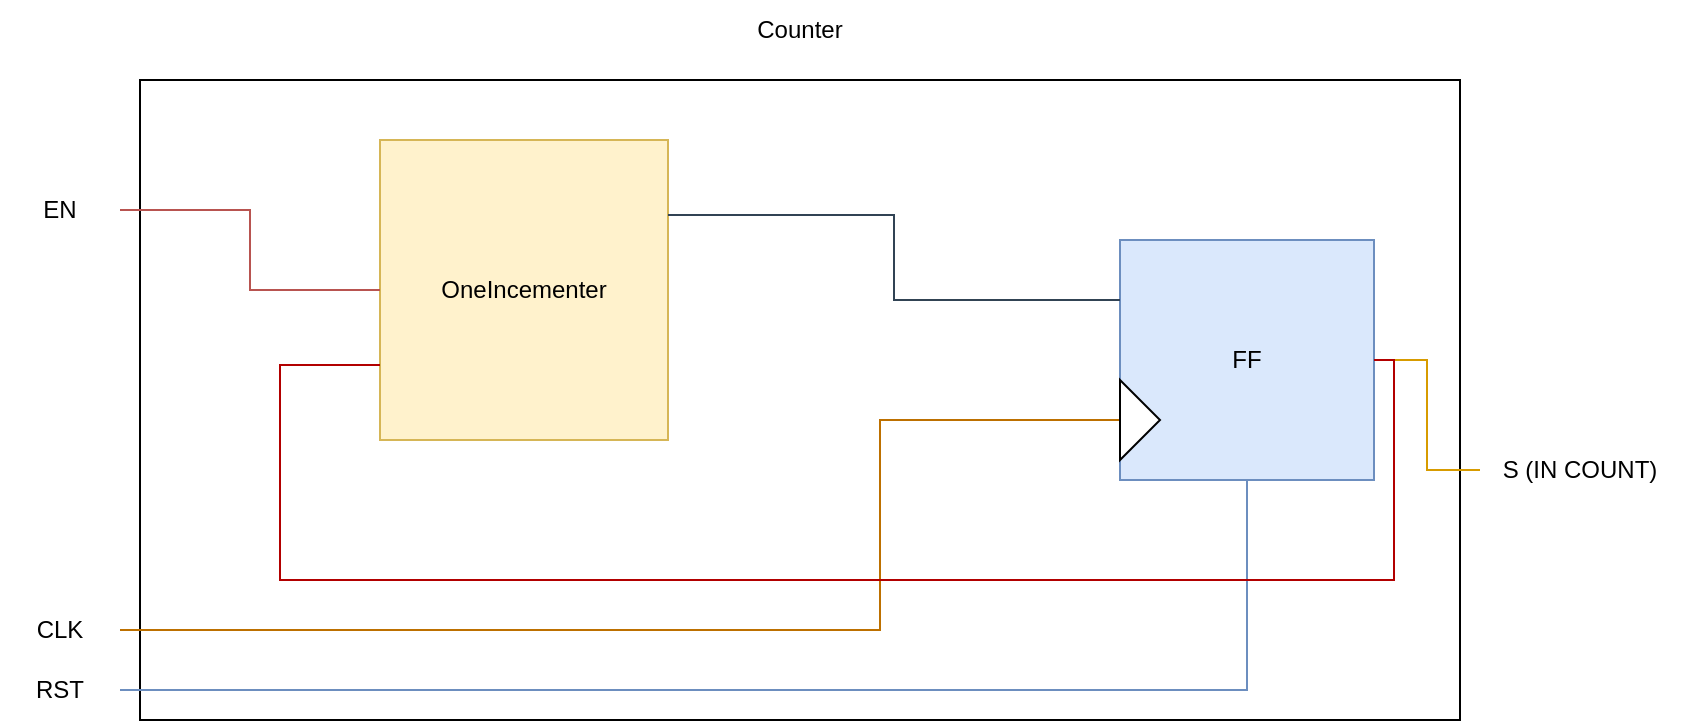 <mxfile version="20.2.8" type="device"><diagram id="tCd5gT9CDfOTfyRZsBNz" name="Pagina-1"><mxGraphModel dx="1038" dy="547" grid="1" gridSize="10" guides="1" tooltips="1" connect="1" arrows="1" fold="1" page="1" pageScale="1" pageWidth="827" pageHeight="1169" math="0" shadow="0"><root><mxCell id="0"/><mxCell id="1" parent="0"/><mxCell id="azvS7CQEPHXq-fDghEc9-1" value="" style="rounded=0;whiteSpace=wrap;html=1;" parent="1" vertex="1"><mxGeometry x="210" y="100" width="660" height="320" as="geometry"/></mxCell><mxCell id="azvS7CQEPHXq-fDghEc9-2" value="OneIncementer" style="rounded=0;whiteSpace=wrap;html=1;fillColor=#fff2cc;strokeColor=#d6b656;" parent="1" vertex="1"><mxGeometry x="330" y="130" width="144" height="150" as="geometry"/></mxCell><mxCell id="azvS7CQEPHXq-fDghEc9-3" value="FF" style="rounded=0;whiteSpace=wrap;html=1;fillColor=#dae8fc;strokeColor=#6c8ebf;" parent="1" vertex="1"><mxGeometry x="700" y="180" width="127" height="120" as="geometry"/></mxCell><mxCell id="azvS7CQEPHXq-fDghEc9-4" value="EN" style="text;html=1;strokeColor=none;fillColor=none;align=center;verticalAlign=middle;whiteSpace=wrap;rounded=0;" parent="1" vertex="1"><mxGeometry x="140" y="150" width="60" height="30" as="geometry"/></mxCell><mxCell id="azvS7CQEPHXq-fDghEc9-5" value="RST" style="text;html=1;strokeColor=none;fillColor=none;align=center;verticalAlign=middle;whiteSpace=wrap;rounded=0;" parent="1" vertex="1"><mxGeometry x="140" y="390" width="60" height="30" as="geometry"/></mxCell><mxCell id="azvS7CQEPHXq-fDghEc9-6" value="CLK" style="text;html=1;strokeColor=none;fillColor=none;align=center;verticalAlign=middle;whiteSpace=wrap;rounded=0;" parent="1" vertex="1"><mxGeometry x="140" y="360" width="60" height="30" as="geometry"/></mxCell><mxCell id="azvS7CQEPHXq-fDghEc9-7" value="" style="endArrow=none;html=1;rounded=0;edgeStyle=orthogonalEdgeStyle;exitX=1;exitY=0.5;exitDx=0;exitDy=0;entryX=0;entryY=0.75;entryDx=0;entryDy=0;fillColor=#f0a30a;strokeColor=#BD7000;" parent="1" source="azvS7CQEPHXq-fDghEc9-6" target="azvS7CQEPHXq-fDghEc9-3" edge="1"><mxGeometry width="50" height="50" relative="1" as="geometry"><mxPoint x="580" y="300" as="sourcePoint"/><mxPoint x="630" y="250" as="targetPoint"/><Array as="points"><mxPoint x="580" y="375"/><mxPoint x="580" y="270"/></Array></mxGeometry></mxCell><mxCell id="azvS7CQEPHXq-fDghEc9-8" value="" style="triangle;whiteSpace=wrap;html=1;" parent="1" vertex="1"><mxGeometry x="700" y="250" width="20" height="40" as="geometry"/></mxCell><mxCell id="azvS7CQEPHXq-fDghEc9-9" value="" style="endArrow=none;html=1;rounded=0;edgeStyle=orthogonalEdgeStyle;exitX=1;exitY=0.5;exitDx=0;exitDy=0;entryX=0.5;entryY=1;entryDx=0;entryDy=0;fillColor=#dae8fc;strokeColor=#6c8ebf;" parent="1" source="azvS7CQEPHXq-fDghEc9-5" target="azvS7CQEPHXq-fDghEc9-3" edge="1"><mxGeometry width="50" height="50" relative="1" as="geometry"><mxPoint x="580" y="300" as="sourcePoint"/><mxPoint x="630" y="250" as="targetPoint"/></mxGeometry></mxCell><mxCell id="azvS7CQEPHXq-fDghEc9-10" value="" style="endArrow=none;html=1;rounded=0;edgeStyle=orthogonalEdgeStyle;exitX=1;exitY=0.25;exitDx=0;exitDy=0;entryX=0;entryY=0.25;entryDx=0;entryDy=0;fillColor=#647687;strokeColor=#314354;" parent="1" source="azvS7CQEPHXq-fDghEc9-2" target="azvS7CQEPHXq-fDghEc9-3" edge="1"><mxGeometry width="50" height="50" relative="1" as="geometry"><mxPoint x="580" y="300" as="sourcePoint"/><mxPoint x="630" y="250" as="targetPoint"/></mxGeometry></mxCell><mxCell id="azvS7CQEPHXq-fDghEc9-11" value="" style="endArrow=none;html=1;rounded=0;edgeStyle=orthogonalEdgeStyle;exitX=1;exitY=0.5;exitDx=0;exitDy=0;entryX=0;entryY=0.5;entryDx=0;entryDy=0;fillColor=#f8cecc;strokeColor=#b85450;" parent="1" source="azvS7CQEPHXq-fDghEc9-4" target="azvS7CQEPHXq-fDghEc9-2" edge="1"><mxGeometry width="50" height="50" relative="1" as="geometry"><mxPoint x="580" y="300" as="sourcePoint"/><mxPoint x="630" y="250" as="targetPoint"/></mxGeometry></mxCell><mxCell id="azvS7CQEPHXq-fDghEc9-12" value="S (IN COUNT)" style="text;html=1;strokeColor=none;fillColor=none;align=center;verticalAlign=middle;whiteSpace=wrap;rounded=0;" parent="1" vertex="1"><mxGeometry x="880" y="280" width="100" height="30" as="geometry"/></mxCell><mxCell id="azvS7CQEPHXq-fDghEc9-13" value="" style="endArrow=none;html=1;rounded=0;edgeStyle=orthogonalEdgeStyle;entryX=1;entryY=0.5;entryDx=0;entryDy=0;exitX=0;exitY=0.5;exitDx=0;exitDy=0;fillColor=#ffe6cc;strokeColor=#d79b00;" parent="1" source="azvS7CQEPHXq-fDghEc9-12" target="azvS7CQEPHXq-fDghEc9-3" edge="1"><mxGeometry width="50" height="50" relative="1" as="geometry"><mxPoint x="580" y="300" as="sourcePoint"/><mxPoint x="630" y="250" as="targetPoint"/></mxGeometry></mxCell><mxCell id="azvS7CQEPHXq-fDghEc9-14" value="Counter" style="text;html=1;strokeColor=none;fillColor=none;align=center;verticalAlign=middle;whiteSpace=wrap;rounded=0;" parent="1" vertex="1"><mxGeometry x="510" y="60" width="60" height="30" as="geometry"/></mxCell><mxCell id="y0jtnNjMFpRrm6WVgDp9-1" value="" style="endArrow=none;html=1;rounded=0;edgeStyle=orthogonalEdgeStyle;entryX=1;entryY=0.5;entryDx=0;entryDy=0;exitX=0;exitY=0.75;exitDx=0;exitDy=0;fillColor=#e51400;strokeColor=#B20000;" edge="1" parent="1" source="azvS7CQEPHXq-fDghEc9-2" target="azvS7CQEPHXq-fDghEc9-3"><mxGeometry width="50" height="50" relative="1" as="geometry"><mxPoint x="500" y="310" as="sourcePoint"/><mxPoint x="550" y="260" as="targetPoint"/><Array as="points"><mxPoint x="280" y="243"/><mxPoint x="280" y="350"/><mxPoint x="837" y="350"/><mxPoint x="837" y="240"/></Array></mxGeometry></mxCell></root></mxGraphModel></diagram></mxfile>